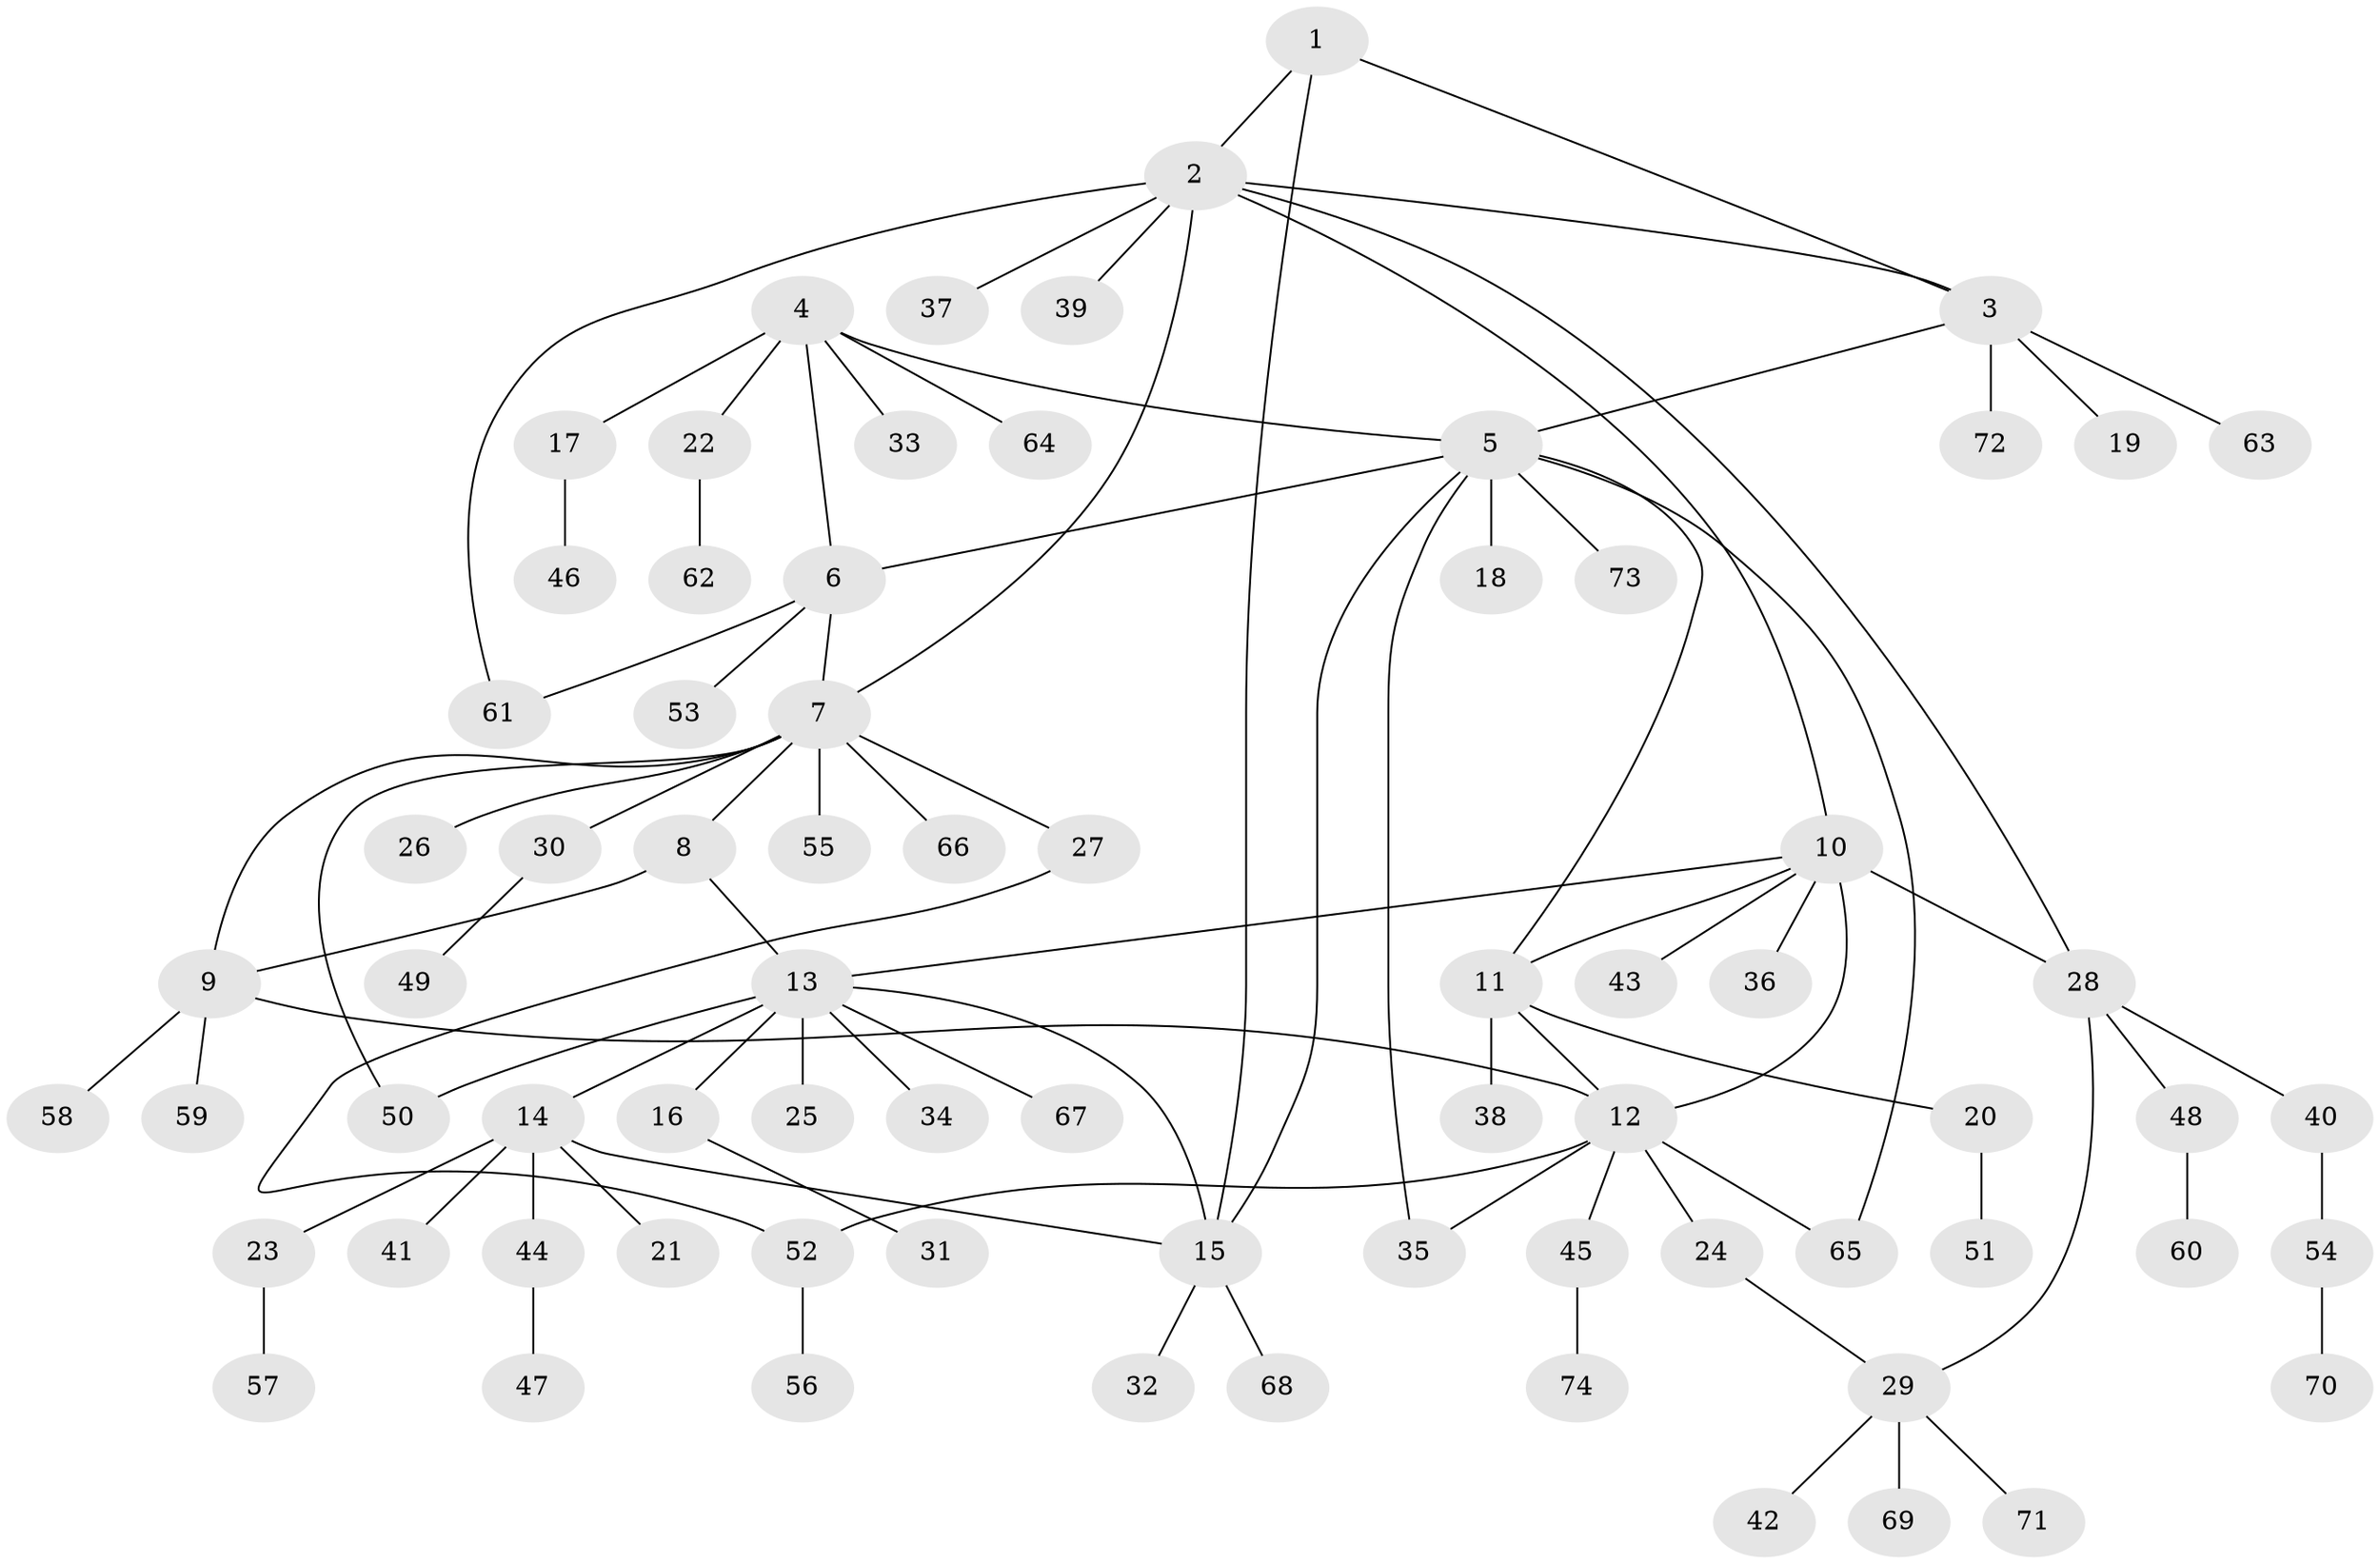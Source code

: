 // Generated by graph-tools (version 1.1) at 2025/37/03/09/25 02:37:32]
// undirected, 74 vertices, 91 edges
graph export_dot {
graph [start="1"]
  node [color=gray90,style=filled];
  1;
  2;
  3;
  4;
  5;
  6;
  7;
  8;
  9;
  10;
  11;
  12;
  13;
  14;
  15;
  16;
  17;
  18;
  19;
  20;
  21;
  22;
  23;
  24;
  25;
  26;
  27;
  28;
  29;
  30;
  31;
  32;
  33;
  34;
  35;
  36;
  37;
  38;
  39;
  40;
  41;
  42;
  43;
  44;
  45;
  46;
  47;
  48;
  49;
  50;
  51;
  52;
  53;
  54;
  55;
  56;
  57;
  58;
  59;
  60;
  61;
  62;
  63;
  64;
  65;
  66;
  67;
  68;
  69;
  70;
  71;
  72;
  73;
  74;
  1 -- 2;
  1 -- 3;
  1 -- 15;
  2 -- 3;
  2 -- 7;
  2 -- 10;
  2 -- 28;
  2 -- 37;
  2 -- 39;
  2 -- 61;
  3 -- 5;
  3 -- 19;
  3 -- 63;
  3 -- 72;
  4 -- 5;
  4 -- 6;
  4 -- 17;
  4 -- 22;
  4 -- 33;
  4 -- 64;
  5 -- 6;
  5 -- 11;
  5 -- 15;
  5 -- 18;
  5 -- 35;
  5 -- 65;
  5 -- 73;
  6 -- 7;
  6 -- 53;
  6 -- 61;
  7 -- 8;
  7 -- 9;
  7 -- 26;
  7 -- 27;
  7 -- 30;
  7 -- 50;
  7 -- 55;
  7 -- 66;
  8 -- 9;
  8 -- 13;
  9 -- 12;
  9 -- 58;
  9 -- 59;
  10 -- 11;
  10 -- 12;
  10 -- 13;
  10 -- 28;
  10 -- 36;
  10 -- 43;
  11 -- 12;
  11 -- 20;
  11 -- 38;
  12 -- 24;
  12 -- 35;
  12 -- 45;
  12 -- 52;
  12 -- 65;
  13 -- 14;
  13 -- 15;
  13 -- 16;
  13 -- 25;
  13 -- 34;
  13 -- 50;
  13 -- 67;
  14 -- 15;
  14 -- 21;
  14 -- 23;
  14 -- 41;
  14 -- 44;
  15 -- 32;
  15 -- 68;
  16 -- 31;
  17 -- 46;
  20 -- 51;
  22 -- 62;
  23 -- 57;
  24 -- 29;
  27 -- 52;
  28 -- 29;
  28 -- 40;
  28 -- 48;
  29 -- 42;
  29 -- 69;
  29 -- 71;
  30 -- 49;
  40 -- 54;
  44 -- 47;
  45 -- 74;
  48 -- 60;
  52 -- 56;
  54 -- 70;
}
